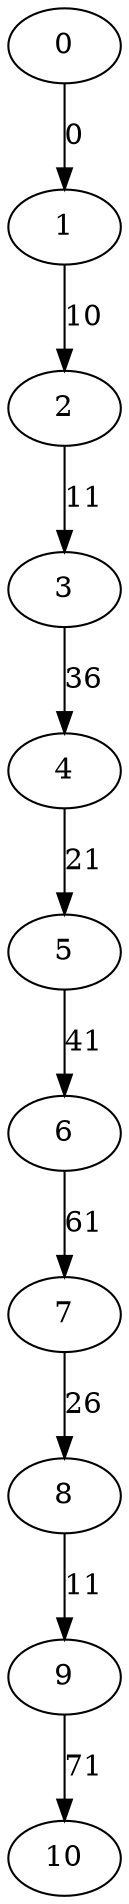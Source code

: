 digraph mon_graph {
	0 -> 1 [label=0];
	1 -> 2 [label=10];
	2 -> 3 [label=11];
	3 -> 4 [label=36];
	4 -> 5 [label=21];
	5 -> 6 [label=41];
	6 -> 7 [label=61];
	7 -> 8 [label=26];
	8 -> 9 [label=11];
	9 -> 10 [label=71];
}